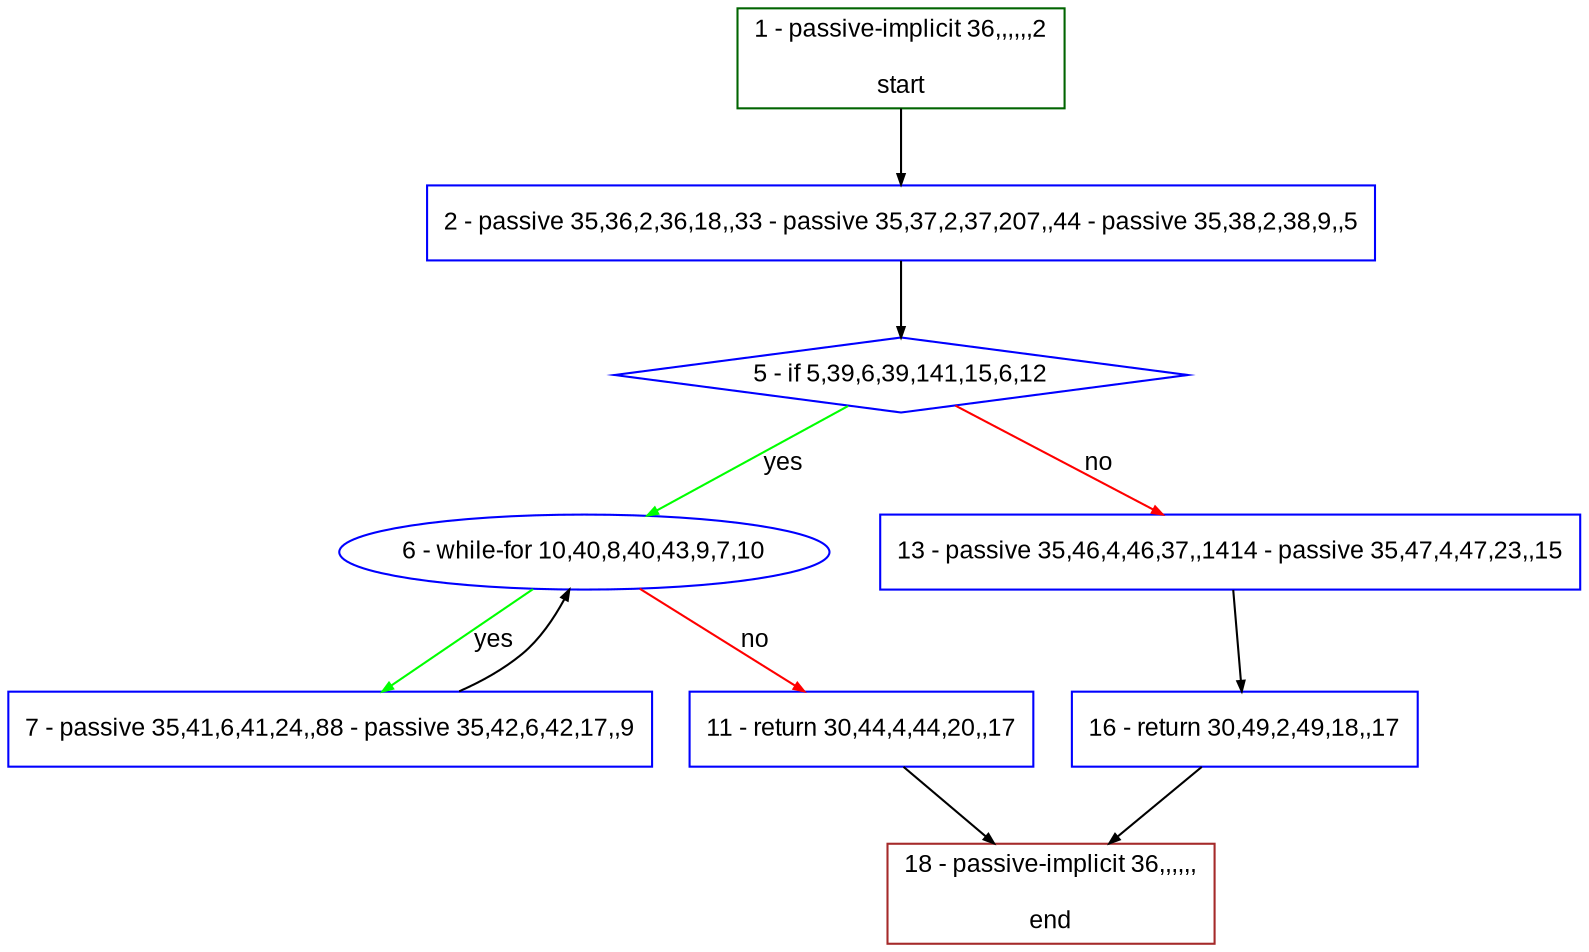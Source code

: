 digraph "" {
  graph [pack="true", label="", fontsize="12", packmode="clust", fontname="Arial", fillcolor="#FFFFCC", bgcolor="white", style="rounded,filled", compound="true"];
  node [node_initialized="no", label="", color="grey", fontsize="12", fillcolor="white", fontname="Arial", style="filled", shape="rectangle", compound="true", fixedsize="false"];
  edge [fontcolor="black", arrowhead="normal", arrowtail="none", arrowsize="0.5", ltail="", label="", color="black", fontsize="12", lhead="", fontname="Arial", dir="forward", compound="true"];
  __N1 [label="2 - passive 35,36,2,36,18,,33 - passive 35,37,2,37,207,,44 - passive 35,38,2,38,9,,5", color="#0000ff", fillcolor="#ffffff", style="filled", shape="box"];
  __N2 [label="1 - passive-implicit 36,,,,,,2\n\nstart", color="#006400", fillcolor="#ffffff", style="filled", shape="box"];
  __N3 [label="5 - if 5,39,6,39,141,15,6,12", color="#0000ff", fillcolor="#ffffff", style="filled", shape="diamond"];
  __N4 [label="6 - while-for 10,40,8,40,43,9,7,10", color="#0000ff", fillcolor="#ffffff", style="filled", shape="oval"];
  __N5 [label="13 - passive 35,46,4,46,37,,1414 - passive 35,47,4,47,23,,15", color="#0000ff", fillcolor="#ffffff", style="filled", shape="box"];
  __N6 [label="7 - passive 35,41,6,41,24,,88 - passive 35,42,6,42,17,,9", color="#0000ff", fillcolor="#ffffff", style="filled", shape="box"];
  __N7 [label="11 - return 30,44,4,44,20,,17", color="#0000ff", fillcolor="#ffffff", style="filled", shape="box"];
  __N8 [label="18 - passive-implicit 36,,,,,,\n\nend", color="#a52a2a", fillcolor="#ffffff", style="filled", shape="box"];
  __N9 [label="16 - return 30,49,2,49,18,,17", color="#0000ff", fillcolor="#ffffff", style="filled", shape="box"];
  __N2 -> __N1 [arrowhead="normal", arrowtail="none", color="#000000", label="", dir="forward"];
  __N1 -> __N3 [arrowhead="normal", arrowtail="none", color="#000000", label="", dir="forward"];
  __N3 -> __N4 [arrowhead="normal", arrowtail="none", color="#00ff00", label="yes", dir="forward"];
  __N3 -> __N5 [arrowhead="normal", arrowtail="none", color="#ff0000", label="no", dir="forward"];
  __N4 -> __N6 [arrowhead="normal", arrowtail="none", color="#00ff00", label="yes", dir="forward"];
  __N6 -> __N4 [arrowhead="normal", arrowtail="none", color="#000000", label="", dir="forward"];
  __N4 -> __N7 [arrowhead="normal", arrowtail="none", color="#ff0000", label="no", dir="forward"];
  __N7 -> __N8 [arrowhead="normal", arrowtail="none", color="#000000", label="", dir="forward"];
  __N5 -> __N9 [arrowhead="normal", arrowtail="none", color="#000000", label="", dir="forward"];
  __N9 -> __N8 [arrowhead="normal", arrowtail="none", color="#000000", label="", dir="forward"];
}
